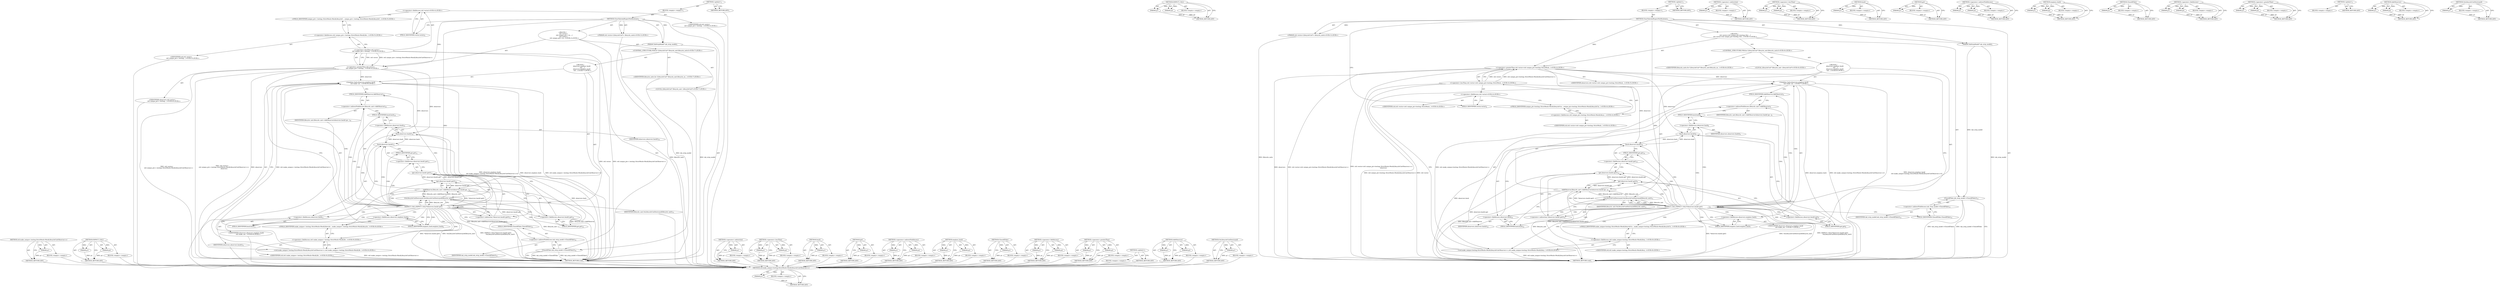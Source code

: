 digraph "OnLifecycleUnitDestroyed" {
vulnerable_100 [label=<(METHOD,std.make_unique&lt;testing.StrictMock&lt;MockLifecycleUnitObserver&gt;&gt;)>];
vulnerable_101 [label=<(PARAM,p1)>];
vulnerable_102 [label=<(BLOCK,&lt;empty&gt;,&lt;empty&gt;)>];
vulnerable_103 [label=<(METHOD_RETURN,ANY)>];
vulnerable_122 [label=<(METHOD,EXPECT_CALL)>];
vulnerable_123 [label=<(PARAM,p1)>];
vulnerable_124 [label=<(PARAM,p2)>];
vulnerable_125 [label=<(BLOCK,&lt;empty&gt;,&lt;empty&gt;)>];
vulnerable_126 [label=<(METHOD_RETURN,ANY)>];
vulnerable_6 [label=<(METHOD,&lt;global&gt;)<SUB>1</SUB>>];
vulnerable_7 [label=<(BLOCK,&lt;empty&gt;,&lt;empty&gt;)<SUB>1</SUB>>];
vulnerable_8 [label=<(METHOD,CloseTabsAndExpectNotifications)<SUB>1</SUB>>];
vulnerable_9 [label=<(PARAM,TabStripModel* tab_strip_model)<SUB>2</SUB>>];
vulnerable_10 [label="<(PARAM,std::vector&lt;LifecycleUnit*&gt; lifecycle_units)<SUB>3</SUB>>"];
vulnerable_11 [label="<(BLOCK,{
    std::vector&lt;std::unique_ptr&lt;testing::Stri...,{
    std::vector&lt;std::unique_ptr&lt;testing::Stri...)<SUB>3</SUB>>"];
vulnerable_12 [label="<(&lt;operator&gt;.greaterThan,std::vector&lt;std::unique_ptr&lt;testing::StrictMock...)<SUB>4</SUB>>"];
vulnerable_13 [label="<(&lt;operator&gt;.lessThan,std::vector&lt;std::unique_ptr&lt;testing::StrictMock...)<SUB>4</SUB>>"];
vulnerable_14 [label="<(&lt;operator&gt;.fieldAccess,std::vector)<SUB>4</SUB>>"];
vulnerable_15 [label="<(IDENTIFIER,std,std::vector&lt;std::unique_ptr&lt;testing::StrictMock...)<SUB>4</SUB>>"];
vulnerable_16 [label=<(FIELD_IDENTIFIER,vector,vector)<SUB>4</SUB>>];
vulnerable_17 [label="<(&lt;operator&gt;.fieldAccess,std::unique_ptr&lt;testing::StrictMock&lt;MockLifecyc...)<SUB>4</SUB>>"];
vulnerable_18 [label="<(IDENTIFIER,std,std::vector&lt;std::unique_ptr&lt;testing::StrictMock...)<SUB>4</SUB>>"];
vulnerable_19 [label="<(FIELD_IDENTIFIER,unique_ptr&lt;testing::StrictMock&lt;MockLifecycleUni...,unique_ptr&lt;testing::StrictMock&lt;MockLifecycleUni...)<SUB>4</SUB>>"];
vulnerable_20 [label="<(IDENTIFIER,observers,std::vector&lt;std::unique_ptr&lt;testing::StrictMock...)<SUB>5</SUB>>"];
vulnerable_21 [label="<(CONTROL_STRUCTURE,FOR,for (LifecycleUnit* lifecycle_unit:lifecycle_units))<SUB>6</SUB>>"];
vulnerable_22 [label="<(IDENTIFIER,lifecycle_units,for (LifecycleUnit* lifecycle_unit:lifecycle_un...)<SUB>6</SUB>>"];
vulnerable_23 [label="<(LOCAL,LifecycleUnit* lifecycle_unit: LifecycleUnit*)<SUB>6</SUB>>"];
vulnerable_24 [label="<(BLOCK,{
       observers.emplace_back(
          std:...,{
       observers.emplace_back(
          std:...)<SUB>6</SUB>>"];
vulnerable_25 [label="<(emplace_back,observers.emplace_back(
          std::make_uni...)<SUB>7</SUB>>"];
vulnerable_26 [label=<(&lt;operator&gt;.fieldAccess,observers.emplace_back)<SUB>7</SUB>>];
vulnerable_27 [label="<(IDENTIFIER,observers,observers.emplace_back(
          std::make_uni...)<SUB>7</SUB>>"];
vulnerable_28 [label=<(FIELD_IDENTIFIER,emplace_back,emplace_back)<SUB>7</SUB>>];
vulnerable_29 [label="<(std.make_unique&lt;testing.StrictMock&lt;MockLifecycleUnitObserver&gt;&gt;,std::make_unique&lt;testing::StrictMock&lt;MockLifecy...)<SUB>8</SUB>>"];
vulnerable_30 [label="<(&lt;operator&gt;.fieldAccess,std::make_unique&lt;testing::StrictMock&lt;MockLifecy...)<SUB>8</SUB>>"];
vulnerable_31 [label="<(IDENTIFIER,std,std::make_unique&lt;testing::StrictMock&lt;MockLifecy...)<SUB>8</SUB>>"];
vulnerable_32 [label="<(FIELD_IDENTIFIER,make_unique&lt;testing::StrictMock&lt;MockLifecycleUn...,make_unique&lt;testing::StrictMock&lt;MockLifecycleUn...)<SUB>8</SUB>>"];
vulnerable_33 [label=<(AddObserver,lifecycle_unit-&gt;AddObserver(observers.back().ge...)<SUB>9</SUB>>];
vulnerable_34 [label=<(&lt;operator&gt;.indirectFieldAccess,lifecycle_unit-&gt;AddObserver)<SUB>9</SUB>>];
vulnerable_35 [label=<(IDENTIFIER,lifecycle_unit,lifecycle_unit-&gt;AddObserver(observers.back().ge...)<SUB>9</SUB>>];
vulnerable_36 [label=<(FIELD_IDENTIFIER,AddObserver,AddObserver)<SUB>9</SUB>>];
vulnerable_37 [label=<(get,observers.back().get())<SUB>9</SUB>>];
vulnerable_38 [label=<(&lt;operator&gt;.fieldAccess,observers.back().get)<SUB>9</SUB>>];
vulnerable_39 [label=<(back,observers.back())<SUB>9</SUB>>];
vulnerable_40 [label=<(&lt;operator&gt;.fieldAccess,observers.back)<SUB>9</SUB>>];
vulnerable_41 [label=<(IDENTIFIER,observers,observers.back())<SUB>9</SUB>>];
vulnerable_42 [label=<(FIELD_IDENTIFIER,back,back)<SUB>9</SUB>>];
vulnerable_43 [label=<(FIELD_IDENTIFIER,get,get)<SUB>9</SUB>>];
vulnerable_44 [label=<(EXPECT_CALL,EXPECT_CALL(*observers.back().get(),
          ...)<SUB>10</SUB>>];
vulnerable_45 [label=<(&lt;operator&gt;.indirection,*observers.back().get())<SUB>10</SUB>>];
vulnerable_46 [label=<(get,observers.back().get())<SUB>10</SUB>>];
vulnerable_47 [label=<(&lt;operator&gt;.fieldAccess,observers.back().get)<SUB>10</SUB>>];
vulnerable_48 [label=<(back,observers.back())<SUB>10</SUB>>];
vulnerable_49 [label=<(&lt;operator&gt;.fieldAccess,observers.back)<SUB>10</SUB>>];
vulnerable_50 [label=<(IDENTIFIER,observers,observers.back())<SUB>10</SUB>>];
vulnerable_51 [label=<(FIELD_IDENTIFIER,back,back)<SUB>10</SUB>>];
vulnerable_52 [label=<(FIELD_IDENTIFIER,get,get)<SUB>10</SUB>>];
vulnerable_53 [label=<(OnLifecycleUnitDestroyed,OnLifecycleUnitDestroyed(lifecycle_unit))<SUB>11</SUB>>];
vulnerable_54 [label=<(IDENTIFIER,lifecycle_unit,OnLifecycleUnitDestroyed(lifecycle_unit))<SUB>11</SUB>>];
vulnerable_55 [label=<(CloseAllTabs,tab_strip_model-&gt;CloseAllTabs())<SUB>13</SUB>>];
vulnerable_56 [label=<(&lt;operator&gt;.indirectFieldAccess,tab_strip_model-&gt;CloseAllTabs)<SUB>13</SUB>>];
vulnerable_57 [label=<(IDENTIFIER,tab_strip_model,tab_strip_model-&gt;CloseAllTabs())<SUB>13</SUB>>];
vulnerable_58 [label=<(FIELD_IDENTIFIER,CloseAllTabs,CloseAllTabs)<SUB>13</SUB>>];
vulnerable_59 [label=<(METHOD_RETURN,void)<SUB>1</SUB>>];
vulnerable_61 [label=<(METHOD_RETURN,ANY)<SUB>1</SUB>>];
vulnerable_127 [label=<(METHOD,&lt;operator&gt;.indirection)>];
vulnerable_128 [label=<(PARAM,p1)>];
vulnerable_129 [label=<(BLOCK,&lt;empty&gt;,&lt;empty&gt;)>];
vulnerable_130 [label=<(METHOD_RETURN,ANY)>];
vulnerable_85 [label=<(METHOD,&lt;operator&gt;.lessThan)>];
vulnerable_86 [label=<(PARAM,p1)>];
vulnerable_87 [label=<(PARAM,p2)>];
vulnerable_88 [label=<(BLOCK,&lt;empty&gt;,&lt;empty&gt;)>];
vulnerable_89 [label=<(METHOD_RETURN,ANY)>];
vulnerable_118 [label=<(METHOD,back)>];
vulnerable_119 [label=<(PARAM,p1)>];
vulnerable_120 [label=<(BLOCK,&lt;empty&gt;,&lt;empty&gt;)>];
vulnerable_121 [label=<(METHOD_RETURN,ANY)>];
vulnerable_114 [label=<(METHOD,get)>];
vulnerable_115 [label=<(PARAM,p1)>];
vulnerable_116 [label=<(BLOCK,&lt;empty&gt;,&lt;empty&gt;)>];
vulnerable_117 [label=<(METHOD_RETURN,ANY)>];
vulnerable_109 [label=<(METHOD,&lt;operator&gt;.indirectFieldAccess)>];
vulnerable_110 [label=<(PARAM,p1)>];
vulnerable_111 [label=<(PARAM,p2)>];
vulnerable_112 [label=<(BLOCK,&lt;empty&gt;,&lt;empty&gt;)>];
vulnerable_113 [label=<(METHOD_RETURN,ANY)>];
vulnerable_95 [label=<(METHOD,emplace_back)>];
vulnerable_96 [label=<(PARAM,p1)>];
vulnerable_97 [label=<(PARAM,p2)>];
vulnerable_98 [label=<(BLOCK,&lt;empty&gt;,&lt;empty&gt;)>];
vulnerable_99 [label=<(METHOD_RETURN,ANY)>];
vulnerable_135 [label=<(METHOD,CloseAllTabs)>];
vulnerable_136 [label=<(PARAM,p1)>];
vulnerable_137 [label=<(BLOCK,&lt;empty&gt;,&lt;empty&gt;)>];
vulnerable_138 [label=<(METHOD_RETURN,ANY)>];
vulnerable_90 [label=<(METHOD,&lt;operator&gt;.fieldAccess)>];
vulnerable_91 [label=<(PARAM,p1)>];
vulnerable_92 [label=<(PARAM,p2)>];
vulnerable_93 [label=<(BLOCK,&lt;empty&gt;,&lt;empty&gt;)>];
vulnerable_94 [label=<(METHOD_RETURN,ANY)>];
vulnerable_80 [label=<(METHOD,&lt;operator&gt;.greaterThan)>];
vulnerable_81 [label=<(PARAM,p1)>];
vulnerable_82 [label=<(PARAM,p2)>];
vulnerable_83 [label=<(BLOCK,&lt;empty&gt;,&lt;empty&gt;)>];
vulnerable_84 [label=<(METHOD_RETURN,ANY)>];
vulnerable_74 [label=<(METHOD,&lt;global&gt;)<SUB>1</SUB>>];
vulnerable_75 [label=<(BLOCK,&lt;empty&gt;,&lt;empty&gt;)>];
vulnerable_76 [label=<(METHOD_RETURN,ANY)>];
vulnerable_104 [label=<(METHOD,AddObserver)>];
vulnerable_105 [label=<(PARAM,p1)>];
vulnerable_106 [label=<(PARAM,p2)>];
vulnerable_107 [label=<(BLOCK,&lt;empty&gt;,&lt;empty&gt;)>];
vulnerable_108 [label=<(METHOD_RETURN,ANY)>];
vulnerable_131 [label=<(METHOD,OnLifecycleUnitDestroyed)>];
vulnerable_132 [label=<(PARAM,p1)>];
vulnerable_133 [label=<(BLOCK,&lt;empty&gt;,&lt;empty&gt;)>];
vulnerable_134 [label=<(METHOD_RETURN,ANY)>];
fixed_100 [label=<(METHOD,std.make_unique&lt;.testing.StrictMock&lt;MockLifecycleUnitObserver&gt;&gt;)>];
fixed_101 [label=<(PARAM,p1)>];
fixed_102 [label=<(BLOCK,&lt;empty&gt;,&lt;empty&gt;)>];
fixed_103 [label=<(METHOD_RETURN,ANY)>];
fixed_122 [label=<(METHOD,EXPECT_CALL)>];
fixed_123 [label=<(PARAM,p1)>];
fixed_124 [label=<(PARAM,p2)>];
fixed_125 [label=<(BLOCK,&lt;empty&gt;,&lt;empty&gt;)>];
fixed_126 [label=<(METHOD_RETURN,ANY)>];
fixed_6 [label=<(METHOD,&lt;global&gt;)<SUB>1</SUB>>];
fixed_7 [label=<(BLOCK,&lt;empty&gt;,&lt;empty&gt;)<SUB>1</SUB>>];
fixed_8 [label=<(METHOD,CloseTabsAndExpectNotifications)<SUB>1</SUB>>];
fixed_9 [label=<(PARAM,TabStripModel* tab_strip_model)<SUB>2</SUB>>];
fixed_10 [label="<(PARAM,std::vector&lt;LifecycleUnit*&gt; lifecycle_units)<SUB>3</SUB>>"];
fixed_11 [label="<(BLOCK,{
    std::vector&lt;
        std::unique_ptr&lt;::te...,{
    std::vector&lt;
        std::unique_ptr&lt;::te...)<SUB>3</SUB>>"];
fixed_12 [label="<(&lt;operator&gt;.greaterThan,std::vector&lt;
        std::unique_ptr&lt;::testing:...)<SUB>4</SUB>>"];
fixed_13 [label="<(&lt;operator&gt;.lessThan,std::vector&lt;
        std::unique_ptr&lt;::testing:...)<SUB>4</SUB>>"];
fixed_14 [label="<(&lt;operator&gt;.fieldAccess,std::vector)<SUB>4</SUB>>"];
fixed_15 [label="<(IDENTIFIER,std,std::vector&lt;
        std::unique_ptr&lt;::testing:...)<SUB>4</SUB>>"];
fixed_16 [label=<(FIELD_IDENTIFIER,vector,vector)<SUB>4</SUB>>];
fixed_17 [label="<(&lt;operator&gt;.fieldAccess,std::unique_ptr&lt;::testing::StrictMock&lt;MockLifec...)<SUB>5</SUB>>"];
fixed_18 [label="<(IDENTIFIER,std,std::vector&lt;
        std::unique_ptr&lt;::testing:...)<SUB>5</SUB>>"];
fixed_19 [label="<(FIELD_IDENTIFIER,unique_ptr&lt;::testing::StrictMock&lt;MockLifecycleU...,unique_ptr&lt;::testing::StrictMock&lt;MockLifecycleU...)<SUB>5</SUB>>"];
fixed_20 [label="<(IDENTIFIER,observers,std::vector&lt;
        std::unique_ptr&lt;::testing:...)<SUB>6</SUB>>"];
fixed_21 [label="<(CONTROL_STRUCTURE,FOR,for (LifecycleUnit* lifecycle_unit:lifecycle_units))<SUB>7</SUB>>"];
fixed_22 [label="<(IDENTIFIER,lifecycle_units,for (LifecycleUnit* lifecycle_unit:lifecycle_un...)<SUB>7</SUB>>"];
fixed_23 [label="<(LOCAL,LifecycleUnit* lifecycle_unit: LifecycleUnit*)<SUB>7</SUB>>"];
fixed_24 [label="<(BLOCK,{
       observers.emplace_back(
          std:...,{
       observers.emplace_back(
          std:...)<SUB>7</SUB>>"];
fixed_25 [label="<(emplace_back,observers.emplace_back(
          std::make_uni...)<SUB>8</SUB>>"];
fixed_26 [label=<(&lt;operator&gt;.fieldAccess,observers.emplace_back)<SUB>8</SUB>>];
fixed_27 [label="<(IDENTIFIER,observers,observers.emplace_back(
          std::make_uni...)<SUB>8</SUB>>"];
fixed_28 [label=<(FIELD_IDENTIFIER,emplace_back,emplace_back)<SUB>8</SUB>>];
fixed_29 [label="<(std.make_unique&lt;.testing.StrictMock&lt;MockLifecycleUnitObserver&gt;&gt;,std::make_unique&lt;::testing::StrictMock&lt;MockLife...)<SUB>9</SUB>>"];
fixed_30 [label="<(&lt;operator&gt;.fieldAccess,std::make_unique&lt;::testing::StrictMock&lt;MockLife...)<SUB>9</SUB>>"];
fixed_31 [label="<(IDENTIFIER,std,std::make_unique&lt;::testing::StrictMock&lt;MockLife...)<SUB>9</SUB>>"];
fixed_32 [label="<(FIELD_IDENTIFIER,make_unique&lt;::testing::StrictMock&lt;MockLifecycle...,make_unique&lt;::testing::StrictMock&lt;MockLifecycle...)<SUB>9</SUB>>"];
fixed_33 [label=<(AddObserver,lifecycle_unit-&gt;AddObserver(observers.back().ge...)<SUB>10</SUB>>];
fixed_34 [label=<(&lt;operator&gt;.indirectFieldAccess,lifecycle_unit-&gt;AddObserver)<SUB>10</SUB>>];
fixed_35 [label=<(IDENTIFIER,lifecycle_unit,lifecycle_unit-&gt;AddObserver(observers.back().ge...)<SUB>10</SUB>>];
fixed_36 [label=<(FIELD_IDENTIFIER,AddObserver,AddObserver)<SUB>10</SUB>>];
fixed_37 [label=<(get,observers.back().get())<SUB>10</SUB>>];
fixed_38 [label=<(&lt;operator&gt;.fieldAccess,observers.back().get)<SUB>10</SUB>>];
fixed_39 [label=<(back,observers.back())<SUB>10</SUB>>];
fixed_40 [label=<(&lt;operator&gt;.fieldAccess,observers.back)<SUB>10</SUB>>];
fixed_41 [label=<(IDENTIFIER,observers,observers.back())<SUB>10</SUB>>];
fixed_42 [label=<(FIELD_IDENTIFIER,back,back)<SUB>10</SUB>>];
fixed_43 [label=<(FIELD_IDENTIFIER,get,get)<SUB>10</SUB>>];
fixed_44 [label=<(EXPECT_CALL,EXPECT_CALL(*observers.back().get(),
          ...)<SUB>11</SUB>>];
fixed_45 [label=<(&lt;operator&gt;.indirection,*observers.back().get())<SUB>11</SUB>>];
fixed_46 [label=<(get,observers.back().get())<SUB>11</SUB>>];
fixed_47 [label=<(&lt;operator&gt;.fieldAccess,observers.back().get)<SUB>11</SUB>>];
fixed_48 [label=<(back,observers.back())<SUB>11</SUB>>];
fixed_49 [label=<(&lt;operator&gt;.fieldAccess,observers.back)<SUB>11</SUB>>];
fixed_50 [label=<(IDENTIFIER,observers,observers.back())<SUB>11</SUB>>];
fixed_51 [label=<(FIELD_IDENTIFIER,back,back)<SUB>11</SUB>>];
fixed_52 [label=<(FIELD_IDENTIFIER,get,get)<SUB>11</SUB>>];
fixed_53 [label=<(OnLifecycleUnitDestroyed,OnLifecycleUnitDestroyed(lifecycle_unit))<SUB>12</SUB>>];
fixed_54 [label=<(IDENTIFIER,lifecycle_unit,OnLifecycleUnitDestroyed(lifecycle_unit))<SUB>12</SUB>>];
fixed_55 [label=<(CloseAllTabs,tab_strip_model-&gt;CloseAllTabs())<SUB>14</SUB>>];
fixed_56 [label=<(&lt;operator&gt;.indirectFieldAccess,tab_strip_model-&gt;CloseAllTabs)<SUB>14</SUB>>];
fixed_57 [label=<(IDENTIFIER,tab_strip_model,tab_strip_model-&gt;CloseAllTabs())<SUB>14</SUB>>];
fixed_58 [label=<(FIELD_IDENTIFIER,CloseAllTabs,CloseAllTabs)<SUB>14</SUB>>];
fixed_59 [label=<(METHOD_RETURN,void)<SUB>1</SUB>>];
fixed_61 [label=<(METHOD_RETURN,ANY)<SUB>1</SUB>>];
fixed_127 [label=<(METHOD,&lt;operator&gt;.indirection)>];
fixed_128 [label=<(PARAM,p1)>];
fixed_129 [label=<(BLOCK,&lt;empty&gt;,&lt;empty&gt;)>];
fixed_130 [label=<(METHOD_RETURN,ANY)>];
fixed_85 [label=<(METHOD,&lt;operator&gt;.lessThan)>];
fixed_86 [label=<(PARAM,p1)>];
fixed_87 [label=<(PARAM,p2)>];
fixed_88 [label=<(BLOCK,&lt;empty&gt;,&lt;empty&gt;)>];
fixed_89 [label=<(METHOD_RETURN,ANY)>];
fixed_118 [label=<(METHOD,back)>];
fixed_119 [label=<(PARAM,p1)>];
fixed_120 [label=<(BLOCK,&lt;empty&gt;,&lt;empty&gt;)>];
fixed_121 [label=<(METHOD_RETURN,ANY)>];
fixed_114 [label=<(METHOD,get)>];
fixed_115 [label=<(PARAM,p1)>];
fixed_116 [label=<(BLOCK,&lt;empty&gt;,&lt;empty&gt;)>];
fixed_117 [label=<(METHOD_RETURN,ANY)>];
fixed_109 [label=<(METHOD,&lt;operator&gt;.indirectFieldAccess)>];
fixed_110 [label=<(PARAM,p1)>];
fixed_111 [label=<(PARAM,p2)>];
fixed_112 [label=<(BLOCK,&lt;empty&gt;,&lt;empty&gt;)>];
fixed_113 [label=<(METHOD_RETURN,ANY)>];
fixed_95 [label=<(METHOD,emplace_back)>];
fixed_96 [label=<(PARAM,p1)>];
fixed_97 [label=<(PARAM,p2)>];
fixed_98 [label=<(BLOCK,&lt;empty&gt;,&lt;empty&gt;)>];
fixed_99 [label=<(METHOD_RETURN,ANY)>];
fixed_135 [label=<(METHOD,CloseAllTabs)>];
fixed_136 [label=<(PARAM,p1)>];
fixed_137 [label=<(BLOCK,&lt;empty&gt;,&lt;empty&gt;)>];
fixed_138 [label=<(METHOD_RETURN,ANY)>];
fixed_90 [label=<(METHOD,&lt;operator&gt;.fieldAccess)>];
fixed_91 [label=<(PARAM,p1)>];
fixed_92 [label=<(PARAM,p2)>];
fixed_93 [label=<(BLOCK,&lt;empty&gt;,&lt;empty&gt;)>];
fixed_94 [label=<(METHOD_RETURN,ANY)>];
fixed_80 [label=<(METHOD,&lt;operator&gt;.greaterThan)>];
fixed_81 [label=<(PARAM,p1)>];
fixed_82 [label=<(PARAM,p2)>];
fixed_83 [label=<(BLOCK,&lt;empty&gt;,&lt;empty&gt;)>];
fixed_84 [label=<(METHOD_RETURN,ANY)>];
fixed_74 [label=<(METHOD,&lt;global&gt;)<SUB>1</SUB>>];
fixed_75 [label=<(BLOCK,&lt;empty&gt;,&lt;empty&gt;)>];
fixed_76 [label=<(METHOD_RETURN,ANY)>];
fixed_104 [label=<(METHOD,AddObserver)>];
fixed_105 [label=<(PARAM,p1)>];
fixed_106 [label=<(PARAM,p2)>];
fixed_107 [label=<(BLOCK,&lt;empty&gt;,&lt;empty&gt;)>];
fixed_108 [label=<(METHOD_RETURN,ANY)>];
fixed_131 [label=<(METHOD,OnLifecycleUnitDestroyed)>];
fixed_132 [label=<(PARAM,p1)>];
fixed_133 [label=<(BLOCK,&lt;empty&gt;,&lt;empty&gt;)>];
fixed_134 [label=<(METHOD_RETURN,ANY)>];
vulnerable_100 -> vulnerable_101  [key=0, label="AST: "];
vulnerable_100 -> vulnerable_101  [key=1, label="DDG: "];
vulnerable_100 -> vulnerable_102  [key=0, label="AST: "];
vulnerable_100 -> vulnerable_103  [key=0, label="AST: "];
vulnerable_100 -> vulnerable_103  [key=1, label="CFG: "];
vulnerable_101 -> vulnerable_103  [key=0, label="DDG: p1"];
vulnerable_122 -> vulnerable_123  [key=0, label="AST: "];
vulnerable_122 -> vulnerable_123  [key=1, label="DDG: "];
vulnerable_122 -> vulnerable_125  [key=0, label="AST: "];
vulnerable_122 -> vulnerable_124  [key=0, label="AST: "];
vulnerable_122 -> vulnerable_124  [key=1, label="DDG: "];
vulnerable_122 -> vulnerable_126  [key=0, label="AST: "];
vulnerable_122 -> vulnerable_126  [key=1, label="CFG: "];
vulnerable_123 -> vulnerable_126  [key=0, label="DDG: p1"];
vulnerable_124 -> vulnerable_126  [key=0, label="DDG: p2"];
vulnerable_6 -> vulnerable_7  [key=0, label="AST: "];
vulnerable_6 -> vulnerable_61  [key=0, label="AST: "];
vulnerable_6 -> vulnerable_61  [key=1, label="CFG: "];
vulnerable_7 -> vulnerable_8  [key=0, label="AST: "];
vulnerable_8 -> vulnerable_9  [key=0, label="AST: "];
vulnerable_8 -> vulnerable_9  [key=1, label="DDG: "];
vulnerable_8 -> vulnerable_10  [key=0, label="AST: "];
vulnerable_8 -> vulnerable_10  [key=1, label="DDG: "];
vulnerable_8 -> vulnerable_11  [key=0, label="AST: "];
vulnerable_8 -> vulnerable_59  [key=0, label="AST: "];
vulnerable_8 -> vulnerable_16  [key=0, label="CFG: "];
vulnerable_8 -> vulnerable_12  [key=0, label="DDG: "];
vulnerable_8 -> vulnerable_53  [key=0, label="DDG: "];
vulnerable_9 -> vulnerable_59  [key=0, label="DDG: tab_strip_model"];
vulnerable_9 -> vulnerable_55  [key=0, label="DDG: tab_strip_model"];
vulnerable_10 -> vulnerable_59  [key=0, label="DDG: lifecycle_units"];
vulnerable_11 -> vulnerable_12  [key=0, label="AST: "];
vulnerable_11 -> vulnerable_21  [key=0, label="AST: "];
vulnerable_11 -> vulnerable_55  [key=0, label="AST: "];
vulnerable_12 -> vulnerable_13  [key=0, label="AST: "];
vulnerable_12 -> vulnerable_20  [key=0, label="AST: "];
vulnerable_12 -> vulnerable_28  [key=0, label="CFG: "];
vulnerable_12 -> vulnerable_59  [key=0, label="DDG: std::vector&lt;std::unique_ptr&lt;testing::StrictMock&lt;MockLifecycleUnitObserver&gt;&gt;"];
vulnerable_12 -> vulnerable_59  [key=1, label="DDG: observers"];
vulnerable_12 -> vulnerable_59  [key=2, label="DDG: std::vector&lt;std::unique_ptr&lt;testing::StrictMock&lt;MockLifecycleUnitObserver&gt;&gt;&gt;
         observers"];
vulnerable_12 -> vulnerable_25  [key=0, label="DDG: observers"];
vulnerable_12 -> vulnerable_39  [key=0, label="DDG: observers"];
vulnerable_12 -> vulnerable_48  [key=0, label="DDG: observers"];
vulnerable_13 -> vulnerable_14  [key=0, label="AST: "];
vulnerable_13 -> vulnerable_17  [key=0, label="AST: "];
vulnerable_13 -> vulnerable_12  [key=0, label="CFG: "];
vulnerable_13 -> vulnerable_12  [key=1, label="DDG: std::vector"];
vulnerable_13 -> vulnerable_12  [key=2, label="DDG: std::unique_ptr&lt;testing::StrictMock&lt;MockLifecycleUnitObserver&gt;&gt;"];
vulnerable_13 -> vulnerable_59  [key=0, label="DDG: std::vector"];
vulnerable_13 -> vulnerable_59  [key=1, label="DDG: std::unique_ptr&lt;testing::StrictMock&lt;MockLifecycleUnitObserver&gt;&gt;"];
vulnerable_14 -> vulnerable_15  [key=0, label="AST: "];
vulnerable_14 -> vulnerable_16  [key=0, label="AST: "];
vulnerable_14 -> vulnerable_19  [key=0, label="CFG: "];
vulnerable_16 -> vulnerable_14  [key=0, label="CFG: "];
vulnerable_17 -> vulnerable_18  [key=0, label="AST: "];
vulnerable_17 -> vulnerable_19  [key=0, label="AST: "];
vulnerable_17 -> vulnerable_13  [key=0, label="CFG: "];
vulnerable_19 -> vulnerable_17  [key=0, label="CFG: "];
vulnerable_21 -> vulnerable_22  [key=0, label="AST: "];
vulnerable_21 -> vulnerable_23  [key=0, label="AST: "];
vulnerable_21 -> vulnerable_24  [key=0, label="AST: "];
vulnerable_24 -> vulnerable_25  [key=0, label="AST: "];
vulnerable_24 -> vulnerable_33  [key=0, label="AST: "];
vulnerable_24 -> vulnerable_44  [key=0, label="AST: "];
vulnerable_25 -> vulnerable_26  [key=0, label="AST: "];
vulnerable_25 -> vulnerable_29  [key=0, label="AST: "];
vulnerable_25 -> vulnerable_36  [key=0, label="CFG: "];
vulnerable_25 -> vulnerable_59  [key=0, label="DDG: observers.emplace_back"];
vulnerable_25 -> vulnerable_59  [key=1, label="DDG: std::make_unique&lt;testing::StrictMock&lt;MockLifecycleUnitObserver&gt;&gt;()"];
vulnerable_25 -> vulnerable_59  [key=2, label="DDG: observers.emplace_back(
          std::make_unique&lt;testing::StrictMock&lt;MockLifecycleUnitObserver&gt;&gt;())"];
vulnerable_26 -> vulnerable_27  [key=0, label="AST: "];
vulnerable_26 -> vulnerable_28  [key=0, label="AST: "];
vulnerable_26 -> vulnerable_32  [key=0, label="CFG: "];
vulnerable_28 -> vulnerable_26  [key=0, label="CFG: "];
vulnerable_29 -> vulnerable_30  [key=0, label="AST: "];
vulnerable_29 -> vulnerable_25  [key=0, label="CFG: "];
vulnerable_29 -> vulnerable_25  [key=1, label="DDG: std::make_unique&lt;testing::StrictMock&lt;MockLifecycleUnitObserver&gt;&gt;"];
vulnerable_29 -> vulnerable_59  [key=0, label="DDG: std::make_unique&lt;testing::StrictMock&lt;MockLifecycleUnitObserver&gt;&gt;"];
vulnerable_30 -> vulnerable_31  [key=0, label="AST: "];
vulnerable_30 -> vulnerable_32  [key=0, label="AST: "];
vulnerable_30 -> vulnerable_29  [key=0, label="CFG: "];
vulnerable_32 -> vulnerable_30  [key=0, label="CFG: "];
vulnerable_33 -> vulnerable_34  [key=0, label="AST: "];
vulnerable_33 -> vulnerable_37  [key=0, label="AST: "];
vulnerable_33 -> vulnerable_51  [key=0, label="CFG: "];
vulnerable_33 -> vulnerable_59  [key=0, label="DDG: lifecycle_unit-&gt;AddObserver"];
vulnerable_33 -> vulnerable_59  [key=1, label="DDG: lifecycle_unit-&gt;AddObserver(observers.back().get())"];
vulnerable_33 -> vulnerable_53  [key=0, label="DDG: lifecycle_unit-&gt;AddObserver"];
vulnerable_34 -> vulnerable_35  [key=0, label="AST: "];
vulnerable_34 -> vulnerable_36  [key=0, label="AST: "];
vulnerable_34 -> vulnerable_42  [key=0, label="CFG: "];
vulnerable_36 -> vulnerable_34  [key=0, label="CFG: "];
vulnerable_37 -> vulnerable_38  [key=0, label="AST: "];
vulnerable_37 -> vulnerable_33  [key=0, label="CFG: "];
vulnerable_37 -> vulnerable_33  [key=1, label="DDG: observers.back().get"];
vulnerable_37 -> vulnerable_46  [key=0, label="DDG: observers.back().get"];
vulnerable_38 -> vulnerable_39  [key=0, label="AST: "];
vulnerable_38 -> vulnerable_43  [key=0, label="AST: "];
vulnerable_38 -> vulnerable_37  [key=0, label="CFG: "];
vulnerable_39 -> vulnerable_40  [key=0, label="AST: "];
vulnerable_39 -> vulnerable_43  [key=0, label="CFG: "];
vulnerable_39 -> vulnerable_48  [key=0, label="DDG: observers.back"];
vulnerable_40 -> vulnerable_41  [key=0, label="AST: "];
vulnerable_40 -> vulnerable_42  [key=0, label="AST: "];
vulnerable_40 -> vulnerable_39  [key=0, label="CFG: "];
vulnerable_42 -> vulnerable_40  [key=0, label="CFG: "];
vulnerable_43 -> vulnerable_38  [key=0, label="CFG: "];
vulnerable_44 -> vulnerable_45  [key=0, label="AST: "];
vulnerable_44 -> vulnerable_45  [key=1, label="CDG: "];
vulnerable_44 -> vulnerable_53  [key=0, label="AST: "];
vulnerable_44 -> vulnerable_53  [key=1, label="CDG: "];
vulnerable_44 -> vulnerable_28  [key=0, label="CFG: "];
vulnerable_44 -> vulnerable_28  [key=1, label="CDG: "];
vulnerable_44 -> vulnerable_58  [key=0, label="CFG: "];
vulnerable_44 -> vulnerable_59  [key=0, label="DDG: *observers.back().get()"];
vulnerable_44 -> vulnerable_59  [key=1, label="DDG: OnLifecycleUnitDestroyed(lifecycle_unit)"];
vulnerable_44 -> vulnerable_59  [key=2, label="DDG: EXPECT_CALL(*observers.back().get(),
                   OnLifecycleUnitDestroyed(lifecycle_unit))"];
vulnerable_44 -> vulnerable_33  [key=0, label="DDG: *observers.back().get()"];
vulnerable_44 -> vulnerable_33  [key=1, label="CDG: "];
vulnerable_44 -> vulnerable_47  [key=0, label="CDG: "];
vulnerable_44 -> vulnerable_30  [key=0, label="CDG: "];
vulnerable_44 -> vulnerable_34  [key=0, label="CDG: "];
vulnerable_44 -> vulnerable_48  [key=0, label="CDG: "];
vulnerable_44 -> vulnerable_32  [key=0, label="CDG: "];
vulnerable_44 -> vulnerable_49  [key=0, label="CDG: "];
vulnerable_44 -> vulnerable_26  [key=0, label="CDG: "];
vulnerable_44 -> vulnerable_42  [key=0, label="CDG: "];
vulnerable_44 -> vulnerable_51  [key=0, label="CDG: "];
vulnerable_44 -> vulnerable_36  [key=0, label="CDG: "];
vulnerable_44 -> vulnerable_52  [key=0, label="CDG: "];
vulnerable_44 -> vulnerable_37  [key=0, label="CDG: "];
vulnerable_44 -> vulnerable_46  [key=0, label="CDG: "];
vulnerable_44 -> vulnerable_38  [key=0, label="CDG: "];
vulnerable_44 -> vulnerable_25  [key=0, label="CDG: "];
vulnerable_44 -> vulnerable_40  [key=0, label="CDG: "];
vulnerable_44 -> vulnerable_29  [key=0, label="CDG: "];
vulnerable_44 -> vulnerable_44  [key=0, label="CDG: "];
vulnerable_44 -> vulnerable_39  [key=0, label="CDG: "];
vulnerable_44 -> vulnerable_43  [key=0, label="CDG: "];
vulnerable_45 -> vulnerable_46  [key=0, label="AST: "];
vulnerable_45 -> vulnerable_53  [key=0, label="CFG: "];
vulnerable_46 -> vulnerable_47  [key=0, label="AST: "];
vulnerable_46 -> vulnerable_45  [key=0, label="CFG: "];
vulnerable_46 -> vulnerable_59  [key=0, label="DDG: observers.back().get"];
vulnerable_46 -> vulnerable_37  [key=0, label="DDG: observers.back().get"];
vulnerable_47 -> vulnerable_48  [key=0, label="AST: "];
vulnerable_47 -> vulnerable_52  [key=0, label="AST: "];
vulnerable_47 -> vulnerable_46  [key=0, label="CFG: "];
vulnerable_48 -> vulnerable_49  [key=0, label="AST: "];
vulnerable_48 -> vulnerable_52  [key=0, label="CFG: "];
vulnerable_48 -> vulnerable_59  [key=0, label="DDG: observers.back"];
vulnerable_48 -> vulnerable_39  [key=0, label="DDG: observers.back"];
vulnerable_49 -> vulnerable_50  [key=0, label="AST: "];
vulnerable_49 -> vulnerable_51  [key=0, label="AST: "];
vulnerable_49 -> vulnerable_48  [key=0, label="CFG: "];
vulnerable_51 -> vulnerable_49  [key=0, label="CFG: "];
vulnerable_52 -> vulnerable_47  [key=0, label="CFG: "];
vulnerable_53 -> vulnerable_54  [key=0, label="AST: "];
vulnerable_53 -> vulnerable_44  [key=0, label="CFG: "];
vulnerable_53 -> vulnerable_44  [key=1, label="DDG: lifecycle_unit"];
vulnerable_53 -> vulnerable_59  [key=0, label="DDG: lifecycle_unit"];
vulnerable_53 -> vulnerable_33  [key=0, label="DDG: lifecycle_unit"];
vulnerable_55 -> vulnerable_56  [key=0, label="AST: "];
vulnerable_55 -> vulnerable_59  [key=0, label="CFG: "];
vulnerable_55 -> vulnerable_59  [key=1, label="DDG: tab_strip_model-&gt;CloseAllTabs"];
vulnerable_55 -> vulnerable_59  [key=2, label="DDG: tab_strip_model-&gt;CloseAllTabs()"];
vulnerable_56 -> vulnerable_57  [key=0, label="AST: "];
vulnerable_56 -> vulnerable_58  [key=0, label="AST: "];
vulnerable_56 -> vulnerable_55  [key=0, label="CFG: "];
vulnerable_58 -> vulnerable_56  [key=0, label="CFG: "];
vulnerable_127 -> vulnerable_128  [key=0, label="AST: "];
vulnerable_127 -> vulnerable_128  [key=1, label="DDG: "];
vulnerable_127 -> vulnerable_129  [key=0, label="AST: "];
vulnerable_127 -> vulnerable_130  [key=0, label="AST: "];
vulnerable_127 -> vulnerable_130  [key=1, label="CFG: "];
vulnerable_128 -> vulnerable_130  [key=0, label="DDG: p1"];
vulnerable_85 -> vulnerable_86  [key=0, label="AST: "];
vulnerable_85 -> vulnerable_86  [key=1, label="DDG: "];
vulnerable_85 -> vulnerable_88  [key=0, label="AST: "];
vulnerable_85 -> vulnerable_87  [key=0, label="AST: "];
vulnerable_85 -> vulnerable_87  [key=1, label="DDG: "];
vulnerable_85 -> vulnerable_89  [key=0, label="AST: "];
vulnerable_85 -> vulnerable_89  [key=1, label="CFG: "];
vulnerable_86 -> vulnerable_89  [key=0, label="DDG: p1"];
vulnerable_87 -> vulnerable_89  [key=0, label="DDG: p2"];
vulnerable_118 -> vulnerable_119  [key=0, label="AST: "];
vulnerable_118 -> vulnerable_119  [key=1, label="DDG: "];
vulnerable_118 -> vulnerable_120  [key=0, label="AST: "];
vulnerable_118 -> vulnerable_121  [key=0, label="AST: "];
vulnerable_118 -> vulnerable_121  [key=1, label="CFG: "];
vulnerable_119 -> vulnerable_121  [key=0, label="DDG: p1"];
vulnerable_114 -> vulnerable_115  [key=0, label="AST: "];
vulnerable_114 -> vulnerable_115  [key=1, label="DDG: "];
vulnerable_114 -> vulnerable_116  [key=0, label="AST: "];
vulnerable_114 -> vulnerable_117  [key=0, label="AST: "];
vulnerable_114 -> vulnerable_117  [key=1, label="CFG: "];
vulnerable_115 -> vulnerable_117  [key=0, label="DDG: p1"];
vulnerable_109 -> vulnerable_110  [key=0, label="AST: "];
vulnerable_109 -> vulnerable_110  [key=1, label="DDG: "];
vulnerable_109 -> vulnerable_112  [key=0, label="AST: "];
vulnerable_109 -> vulnerable_111  [key=0, label="AST: "];
vulnerable_109 -> vulnerable_111  [key=1, label="DDG: "];
vulnerable_109 -> vulnerable_113  [key=0, label="AST: "];
vulnerable_109 -> vulnerable_113  [key=1, label="CFG: "];
vulnerable_110 -> vulnerable_113  [key=0, label="DDG: p1"];
vulnerable_111 -> vulnerable_113  [key=0, label="DDG: p2"];
vulnerable_95 -> vulnerable_96  [key=0, label="AST: "];
vulnerable_95 -> vulnerable_96  [key=1, label="DDG: "];
vulnerable_95 -> vulnerable_98  [key=0, label="AST: "];
vulnerable_95 -> vulnerable_97  [key=0, label="AST: "];
vulnerable_95 -> vulnerable_97  [key=1, label="DDG: "];
vulnerable_95 -> vulnerable_99  [key=0, label="AST: "];
vulnerable_95 -> vulnerable_99  [key=1, label="CFG: "];
vulnerable_96 -> vulnerable_99  [key=0, label="DDG: p1"];
vulnerable_97 -> vulnerable_99  [key=0, label="DDG: p2"];
vulnerable_135 -> vulnerable_136  [key=0, label="AST: "];
vulnerable_135 -> vulnerable_136  [key=1, label="DDG: "];
vulnerable_135 -> vulnerable_137  [key=0, label="AST: "];
vulnerable_135 -> vulnerable_138  [key=0, label="AST: "];
vulnerable_135 -> vulnerable_138  [key=1, label="CFG: "];
vulnerable_136 -> vulnerable_138  [key=0, label="DDG: p1"];
vulnerable_90 -> vulnerable_91  [key=0, label="AST: "];
vulnerable_90 -> vulnerable_91  [key=1, label="DDG: "];
vulnerable_90 -> vulnerable_93  [key=0, label="AST: "];
vulnerable_90 -> vulnerable_92  [key=0, label="AST: "];
vulnerable_90 -> vulnerable_92  [key=1, label="DDG: "];
vulnerable_90 -> vulnerable_94  [key=0, label="AST: "];
vulnerable_90 -> vulnerable_94  [key=1, label="CFG: "];
vulnerable_91 -> vulnerable_94  [key=0, label="DDG: p1"];
vulnerable_92 -> vulnerable_94  [key=0, label="DDG: p2"];
vulnerable_80 -> vulnerable_81  [key=0, label="AST: "];
vulnerable_80 -> vulnerable_81  [key=1, label="DDG: "];
vulnerable_80 -> vulnerable_83  [key=0, label="AST: "];
vulnerable_80 -> vulnerable_82  [key=0, label="AST: "];
vulnerable_80 -> vulnerable_82  [key=1, label="DDG: "];
vulnerable_80 -> vulnerable_84  [key=0, label="AST: "];
vulnerable_80 -> vulnerable_84  [key=1, label="CFG: "];
vulnerable_81 -> vulnerable_84  [key=0, label="DDG: p1"];
vulnerable_82 -> vulnerable_84  [key=0, label="DDG: p2"];
vulnerable_74 -> vulnerable_75  [key=0, label="AST: "];
vulnerable_74 -> vulnerable_76  [key=0, label="AST: "];
vulnerable_74 -> vulnerable_76  [key=1, label="CFG: "];
vulnerable_104 -> vulnerable_105  [key=0, label="AST: "];
vulnerable_104 -> vulnerable_105  [key=1, label="DDG: "];
vulnerable_104 -> vulnerable_107  [key=0, label="AST: "];
vulnerable_104 -> vulnerable_106  [key=0, label="AST: "];
vulnerable_104 -> vulnerable_106  [key=1, label="DDG: "];
vulnerable_104 -> vulnerable_108  [key=0, label="AST: "];
vulnerable_104 -> vulnerable_108  [key=1, label="CFG: "];
vulnerable_105 -> vulnerable_108  [key=0, label="DDG: p1"];
vulnerable_106 -> vulnerable_108  [key=0, label="DDG: p2"];
vulnerable_131 -> vulnerable_132  [key=0, label="AST: "];
vulnerable_131 -> vulnerable_132  [key=1, label="DDG: "];
vulnerable_131 -> vulnerable_133  [key=0, label="AST: "];
vulnerable_131 -> vulnerable_134  [key=0, label="AST: "];
vulnerable_131 -> vulnerable_134  [key=1, label="CFG: "];
vulnerable_132 -> vulnerable_134  [key=0, label="DDG: p1"];
fixed_100 -> fixed_101  [key=0, label="AST: "];
fixed_100 -> fixed_101  [key=1, label="DDG: "];
fixed_100 -> fixed_102  [key=0, label="AST: "];
fixed_100 -> fixed_103  [key=0, label="AST: "];
fixed_100 -> fixed_103  [key=1, label="CFG: "];
fixed_101 -> fixed_103  [key=0, label="DDG: p1"];
fixed_102 -> vulnerable_100  [key=0];
fixed_103 -> vulnerable_100  [key=0];
fixed_122 -> fixed_123  [key=0, label="AST: "];
fixed_122 -> fixed_123  [key=1, label="DDG: "];
fixed_122 -> fixed_125  [key=0, label="AST: "];
fixed_122 -> fixed_124  [key=0, label="AST: "];
fixed_122 -> fixed_124  [key=1, label="DDG: "];
fixed_122 -> fixed_126  [key=0, label="AST: "];
fixed_122 -> fixed_126  [key=1, label="CFG: "];
fixed_123 -> fixed_126  [key=0, label="DDG: p1"];
fixed_124 -> fixed_126  [key=0, label="DDG: p2"];
fixed_125 -> vulnerable_100  [key=0];
fixed_126 -> vulnerable_100  [key=0];
fixed_6 -> fixed_7  [key=0, label="AST: "];
fixed_6 -> fixed_61  [key=0, label="AST: "];
fixed_6 -> fixed_61  [key=1, label="CFG: "];
fixed_7 -> fixed_8  [key=0, label="AST: "];
fixed_8 -> fixed_9  [key=0, label="AST: "];
fixed_8 -> fixed_9  [key=1, label="DDG: "];
fixed_8 -> fixed_10  [key=0, label="AST: "];
fixed_8 -> fixed_10  [key=1, label="DDG: "];
fixed_8 -> fixed_11  [key=0, label="AST: "];
fixed_8 -> fixed_59  [key=0, label="AST: "];
fixed_8 -> fixed_16  [key=0, label="CFG: "];
fixed_8 -> fixed_12  [key=0, label="DDG: "];
fixed_8 -> fixed_53  [key=0, label="DDG: "];
fixed_9 -> fixed_59  [key=0, label="DDG: tab_strip_model"];
fixed_9 -> fixed_55  [key=0, label="DDG: tab_strip_model"];
fixed_10 -> fixed_59  [key=0, label="DDG: lifecycle_units"];
fixed_11 -> fixed_12  [key=0, label="AST: "];
fixed_11 -> fixed_21  [key=0, label="AST: "];
fixed_11 -> fixed_55  [key=0, label="AST: "];
fixed_12 -> fixed_13  [key=0, label="AST: "];
fixed_12 -> fixed_20  [key=0, label="AST: "];
fixed_12 -> fixed_28  [key=0, label="CFG: "];
fixed_12 -> fixed_59  [key=0, label="DDG: std::vector&lt;
        std::unique_ptr&lt;::testing::StrictMock&lt;MockLifecycleUnitObserver&gt;&gt;"];
fixed_12 -> fixed_59  [key=1, label="DDG: observers"];
fixed_12 -> fixed_59  [key=2, label="DDG: std::vector&lt;
        std::unique_ptr&lt;::testing::StrictMock&lt;MockLifecycleUnitObserver&gt;&gt;&gt;
         observers"];
fixed_12 -> fixed_25  [key=0, label="DDG: observers"];
fixed_12 -> fixed_39  [key=0, label="DDG: observers"];
fixed_12 -> fixed_48  [key=0, label="DDG: observers"];
fixed_13 -> fixed_14  [key=0, label="AST: "];
fixed_13 -> fixed_17  [key=0, label="AST: "];
fixed_13 -> fixed_12  [key=0, label="CFG: "];
fixed_13 -> fixed_12  [key=1, label="DDG: std::vector"];
fixed_13 -> fixed_12  [key=2, label="DDG: std::unique_ptr&lt;::testing::StrictMock&lt;MockLifecycleUnitObserver&gt;&gt;"];
fixed_13 -> fixed_59  [key=0, label="DDG: std::vector"];
fixed_13 -> fixed_59  [key=1, label="DDG: std::unique_ptr&lt;::testing::StrictMock&lt;MockLifecycleUnitObserver&gt;&gt;"];
fixed_14 -> fixed_15  [key=0, label="AST: "];
fixed_14 -> fixed_16  [key=0, label="AST: "];
fixed_14 -> fixed_19  [key=0, label="CFG: "];
fixed_15 -> vulnerable_100  [key=0];
fixed_16 -> fixed_14  [key=0, label="CFG: "];
fixed_17 -> fixed_18  [key=0, label="AST: "];
fixed_17 -> fixed_19  [key=0, label="AST: "];
fixed_17 -> fixed_13  [key=0, label="CFG: "];
fixed_18 -> vulnerable_100  [key=0];
fixed_19 -> fixed_17  [key=0, label="CFG: "];
fixed_20 -> vulnerable_100  [key=0];
fixed_21 -> fixed_22  [key=0, label="AST: "];
fixed_21 -> fixed_23  [key=0, label="AST: "];
fixed_21 -> fixed_24  [key=0, label="AST: "];
fixed_22 -> vulnerable_100  [key=0];
fixed_23 -> vulnerable_100  [key=0];
fixed_24 -> fixed_25  [key=0, label="AST: "];
fixed_24 -> fixed_33  [key=0, label="AST: "];
fixed_24 -> fixed_44  [key=0, label="AST: "];
fixed_25 -> fixed_26  [key=0, label="AST: "];
fixed_25 -> fixed_29  [key=0, label="AST: "];
fixed_25 -> fixed_36  [key=0, label="CFG: "];
fixed_25 -> fixed_59  [key=0, label="DDG: observers.emplace_back"];
fixed_25 -> fixed_59  [key=1, label="DDG: std::make_unique&lt;::testing::StrictMock&lt;MockLifecycleUnitObserver&gt;&gt;()"];
fixed_25 -> fixed_59  [key=2, label="DDG: observers.emplace_back(
          std::make_unique&lt;::testing::StrictMock&lt;MockLifecycleUnitObserver&gt;&gt;())"];
fixed_26 -> fixed_27  [key=0, label="AST: "];
fixed_26 -> fixed_28  [key=0, label="AST: "];
fixed_26 -> fixed_32  [key=0, label="CFG: "];
fixed_27 -> vulnerable_100  [key=0];
fixed_28 -> fixed_26  [key=0, label="CFG: "];
fixed_29 -> fixed_30  [key=0, label="AST: "];
fixed_29 -> fixed_25  [key=0, label="CFG: "];
fixed_29 -> fixed_25  [key=1, label="DDG: std::make_unique&lt;::testing::StrictMock&lt;MockLifecycleUnitObserver&gt;&gt;"];
fixed_29 -> fixed_59  [key=0, label="DDG: std::make_unique&lt;::testing::StrictMock&lt;MockLifecycleUnitObserver&gt;&gt;"];
fixed_30 -> fixed_31  [key=0, label="AST: "];
fixed_30 -> fixed_32  [key=0, label="AST: "];
fixed_30 -> fixed_29  [key=0, label="CFG: "];
fixed_31 -> vulnerable_100  [key=0];
fixed_32 -> fixed_30  [key=0, label="CFG: "];
fixed_33 -> fixed_34  [key=0, label="AST: "];
fixed_33 -> fixed_37  [key=0, label="AST: "];
fixed_33 -> fixed_51  [key=0, label="CFG: "];
fixed_33 -> fixed_59  [key=0, label="DDG: lifecycle_unit-&gt;AddObserver"];
fixed_33 -> fixed_59  [key=1, label="DDG: lifecycle_unit-&gt;AddObserver(observers.back().get())"];
fixed_33 -> fixed_53  [key=0, label="DDG: lifecycle_unit-&gt;AddObserver"];
fixed_34 -> fixed_35  [key=0, label="AST: "];
fixed_34 -> fixed_36  [key=0, label="AST: "];
fixed_34 -> fixed_42  [key=0, label="CFG: "];
fixed_35 -> vulnerable_100  [key=0];
fixed_36 -> fixed_34  [key=0, label="CFG: "];
fixed_37 -> fixed_38  [key=0, label="AST: "];
fixed_37 -> fixed_33  [key=0, label="CFG: "];
fixed_37 -> fixed_33  [key=1, label="DDG: observers.back().get"];
fixed_37 -> fixed_46  [key=0, label="DDG: observers.back().get"];
fixed_38 -> fixed_39  [key=0, label="AST: "];
fixed_38 -> fixed_43  [key=0, label="AST: "];
fixed_38 -> fixed_37  [key=0, label="CFG: "];
fixed_39 -> fixed_40  [key=0, label="AST: "];
fixed_39 -> fixed_43  [key=0, label="CFG: "];
fixed_39 -> fixed_48  [key=0, label="DDG: observers.back"];
fixed_40 -> fixed_41  [key=0, label="AST: "];
fixed_40 -> fixed_42  [key=0, label="AST: "];
fixed_40 -> fixed_39  [key=0, label="CFG: "];
fixed_41 -> vulnerable_100  [key=0];
fixed_42 -> fixed_40  [key=0, label="CFG: "];
fixed_43 -> fixed_38  [key=0, label="CFG: "];
fixed_44 -> fixed_45  [key=0, label="AST: "];
fixed_44 -> fixed_45  [key=1, label="CDG: "];
fixed_44 -> fixed_53  [key=0, label="AST: "];
fixed_44 -> fixed_53  [key=1, label="CDG: "];
fixed_44 -> fixed_28  [key=0, label="CFG: "];
fixed_44 -> fixed_28  [key=1, label="CDG: "];
fixed_44 -> fixed_58  [key=0, label="CFG: "];
fixed_44 -> fixed_59  [key=0, label="DDG: *observers.back().get()"];
fixed_44 -> fixed_59  [key=1, label="DDG: OnLifecycleUnitDestroyed(lifecycle_unit)"];
fixed_44 -> fixed_59  [key=2, label="DDG: EXPECT_CALL(*observers.back().get(),
                   OnLifecycleUnitDestroyed(lifecycle_unit))"];
fixed_44 -> fixed_33  [key=0, label="DDG: *observers.back().get()"];
fixed_44 -> fixed_33  [key=1, label="CDG: "];
fixed_44 -> fixed_47  [key=0, label="CDG: "];
fixed_44 -> fixed_30  [key=0, label="CDG: "];
fixed_44 -> fixed_34  [key=0, label="CDG: "];
fixed_44 -> fixed_48  [key=0, label="CDG: "];
fixed_44 -> fixed_32  [key=0, label="CDG: "];
fixed_44 -> fixed_49  [key=0, label="CDG: "];
fixed_44 -> fixed_26  [key=0, label="CDG: "];
fixed_44 -> fixed_42  [key=0, label="CDG: "];
fixed_44 -> fixed_51  [key=0, label="CDG: "];
fixed_44 -> fixed_36  [key=0, label="CDG: "];
fixed_44 -> fixed_52  [key=0, label="CDG: "];
fixed_44 -> fixed_37  [key=0, label="CDG: "];
fixed_44 -> fixed_46  [key=0, label="CDG: "];
fixed_44 -> fixed_38  [key=0, label="CDG: "];
fixed_44 -> fixed_25  [key=0, label="CDG: "];
fixed_44 -> fixed_40  [key=0, label="CDG: "];
fixed_44 -> fixed_29  [key=0, label="CDG: "];
fixed_44 -> fixed_44  [key=0, label="CDG: "];
fixed_44 -> fixed_39  [key=0, label="CDG: "];
fixed_44 -> fixed_43  [key=0, label="CDG: "];
fixed_45 -> fixed_46  [key=0, label="AST: "];
fixed_45 -> fixed_53  [key=0, label="CFG: "];
fixed_46 -> fixed_47  [key=0, label="AST: "];
fixed_46 -> fixed_45  [key=0, label="CFG: "];
fixed_46 -> fixed_59  [key=0, label="DDG: observers.back().get"];
fixed_46 -> fixed_37  [key=0, label="DDG: observers.back().get"];
fixed_47 -> fixed_48  [key=0, label="AST: "];
fixed_47 -> fixed_52  [key=0, label="AST: "];
fixed_47 -> fixed_46  [key=0, label="CFG: "];
fixed_48 -> fixed_49  [key=0, label="AST: "];
fixed_48 -> fixed_52  [key=0, label="CFG: "];
fixed_48 -> fixed_59  [key=0, label="DDG: observers.back"];
fixed_48 -> fixed_39  [key=0, label="DDG: observers.back"];
fixed_49 -> fixed_50  [key=0, label="AST: "];
fixed_49 -> fixed_51  [key=0, label="AST: "];
fixed_49 -> fixed_48  [key=0, label="CFG: "];
fixed_50 -> vulnerable_100  [key=0];
fixed_51 -> fixed_49  [key=0, label="CFG: "];
fixed_52 -> fixed_47  [key=0, label="CFG: "];
fixed_53 -> fixed_54  [key=0, label="AST: "];
fixed_53 -> fixed_44  [key=0, label="CFG: "];
fixed_53 -> fixed_44  [key=1, label="DDG: lifecycle_unit"];
fixed_53 -> fixed_59  [key=0, label="DDG: lifecycle_unit"];
fixed_53 -> fixed_33  [key=0, label="DDG: lifecycle_unit"];
fixed_54 -> vulnerable_100  [key=0];
fixed_55 -> fixed_56  [key=0, label="AST: "];
fixed_55 -> fixed_59  [key=0, label="CFG: "];
fixed_55 -> fixed_59  [key=1, label="DDG: tab_strip_model-&gt;CloseAllTabs"];
fixed_55 -> fixed_59  [key=2, label="DDG: tab_strip_model-&gt;CloseAllTabs()"];
fixed_56 -> fixed_57  [key=0, label="AST: "];
fixed_56 -> fixed_58  [key=0, label="AST: "];
fixed_56 -> fixed_55  [key=0, label="CFG: "];
fixed_57 -> vulnerable_100  [key=0];
fixed_58 -> fixed_56  [key=0, label="CFG: "];
fixed_59 -> vulnerable_100  [key=0];
fixed_61 -> vulnerable_100  [key=0];
fixed_127 -> fixed_128  [key=0, label="AST: "];
fixed_127 -> fixed_128  [key=1, label="DDG: "];
fixed_127 -> fixed_129  [key=0, label="AST: "];
fixed_127 -> fixed_130  [key=0, label="AST: "];
fixed_127 -> fixed_130  [key=1, label="CFG: "];
fixed_128 -> fixed_130  [key=0, label="DDG: p1"];
fixed_129 -> vulnerable_100  [key=0];
fixed_130 -> vulnerable_100  [key=0];
fixed_85 -> fixed_86  [key=0, label="AST: "];
fixed_85 -> fixed_86  [key=1, label="DDG: "];
fixed_85 -> fixed_88  [key=0, label="AST: "];
fixed_85 -> fixed_87  [key=0, label="AST: "];
fixed_85 -> fixed_87  [key=1, label="DDG: "];
fixed_85 -> fixed_89  [key=0, label="AST: "];
fixed_85 -> fixed_89  [key=1, label="CFG: "];
fixed_86 -> fixed_89  [key=0, label="DDG: p1"];
fixed_87 -> fixed_89  [key=0, label="DDG: p2"];
fixed_88 -> vulnerable_100  [key=0];
fixed_89 -> vulnerable_100  [key=0];
fixed_118 -> fixed_119  [key=0, label="AST: "];
fixed_118 -> fixed_119  [key=1, label="DDG: "];
fixed_118 -> fixed_120  [key=0, label="AST: "];
fixed_118 -> fixed_121  [key=0, label="AST: "];
fixed_118 -> fixed_121  [key=1, label="CFG: "];
fixed_119 -> fixed_121  [key=0, label="DDG: p1"];
fixed_120 -> vulnerable_100  [key=0];
fixed_121 -> vulnerable_100  [key=0];
fixed_114 -> fixed_115  [key=0, label="AST: "];
fixed_114 -> fixed_115  [key=1, label="DDG: "];
fixed_114 -> fixed_116  [key=0, label="AST: "];
fixed_114 -> fixed_117  [key=0, label="AST: "];
fixed_114 -> fixed_117  [key=1, label="CFG: "];
fixed_115 -> fixed_117  [key=0, label="DDG: p1"];
fixed_116 -> vulnerable_100  [key=0];
fixed_117 -> vulnerable_100  [key=0];
fixed_109 -> fixed_110  [key=0, label="AST: "];
fixed_109 -> fixed_110  [key=1, label="DDG: "];
fixed_109 -> fixed_112  [key=0, label="AST: "];
fixed_109 -> fixed_111  [key=0, label="AST: "];
fixed_109 -> fixed_111  [key=1, label="DDG: "];
fixed_109 -> fixed_113  [key=0, label="AST: "];
fixed_109 -> fixed_113  [key=1, label="CFG: "];
fixed_110 -> fixed_113  [key=0, label="DDG: p1"];
fixed_111 -> fixed_113  [key=0, label="DDG: p2"];
fixed_112 -> vulnerable_100  [key=0];
fixed_113 -> vulnerable_100  [key=0];
fixed_95 -> fixed_96  [key=0, label="AST: "];
fixed_95 -> fixed_96  [key=1, label="DDG: "];
fixed_95 -> fixed_98  [key=0, label="AST: "];
fixed_95 -> fixed_97  [key=0, label="AST: "];
fixed_95 -> fixed_97  [key=1, label="DDG: "];
fixed_95 -> fixed_99  [key=0, label="AST: "];
fixed_95 -> fixed_99  [key=1, label="CFG: "];
fixed_96 -> fixed_99  [key=0, label="DDG: p1"];
fixed_97 -> fixed_99  [key=0, label="DDG: p2"];
fixed_98 -> vulnerable_100  [key=0];
fixed_99 -> vulnerable_100  [key=0];
fixed_135 -> fixed_136  [key=0, label="AST: "];
fixed_135 -> fixed_136  [key=1, label="DDG: "];
fixed_135 -> fixed_137  [key=0, label="AST: "];
fixed_135 -> fixed_138  [key=0, label="AST: "];
fixed_135 -> fixed_138  [key=1, label="CFG: "];
fixed_136 -> fixed_138  [key=0, label="DDG: p1"];
fixed_137 -> vulnerable_100  [key=0];
fixed_138 -> vulnerable_100  [key=0];
fixed_90 -> fixed_91  [key=0, label="AST: "];
fixed_90 -> fixed_91  [key=1, label="DDG: "];
fixed_90 -> fixed_93  [key=0, label="AST: "];
fixed_90 -> fixed_92  [key=0, label="AST: "];
fixed_90 -> fixed_92  [key=1, label="DDG: "];
fixed_90 -> fixed_94  [key=0, label="AST: "];
fixed_90 -> fixed_94  [key=1, label="CFG: "];
fixed_91 -> fixed_94  [key=0, label="DDG: p1"];
fixed_92 -> fixed_94  [key=0, label="DDG: p2"];
fixed_93 -> vulnerable_100  [key=0];
fixed_94 -> vulnerable_100  [key=0];
fixed_80 -> fixed_81  [key=0, label="AST: "];
fixed_80 -> fixed_81  [key=1, label="DDG: "];
fixed_80 -> fixed_83  [key=0, label="AST: "];
fixed_80 -> fixed_82  [key=0, label="AST: "];
fixed_80 -> fixed_82  [key=1, label="DDG: "];
fixed_80 -> fixed_84  [key=0, label="AST: "];
fixed_80 -> fixed_84  [key=1, label="CFG: "];
fixed_81 -> fixed_84  [key=0, label="DDG: p1"];
fixed_82 -> fixed_84  [key=0, label="DDG: p2"];
fixed_83 -> vulnerable_100  [key=0];
fixed_84 -> vulnerable_100  [key=0];
fixed_74 -> fixed_75  [key=0, label="AST: "];
fixed_74 -> fixed_76  [key=0, label="AST: "];
fixed_74 -> fixed_76  [key=1, label="CFG: "];
fixed_75 -> vulnerable_100  [key=0];
fixed_76 -> vulnerable_100  [key=0];
fixed_104 -> fixed_105  [key=0, label="AST: "];
fixed_104 -> fixed_105  [key=1, label="DDG: "];
fixed_104 -> fixed_107  [key=0, label="AST: "];
fixed_104 -> fixed_106  [key=0, label="AST: "];
fixed_104 -> fixed_106  [key=1, label="DDG: "];
fixed_104 -> fixed_108  [key=0, label="AST: "];
fixed_104 -> fixed_108  [key=1, label="CFG: "];
fixed_105 -> fixed_108  [key=0, label="DDG: p1"];
fixed_106 -> fixed_108  [key=0, label="DDG: p2"];
fixed_107 -> vulnerable_100  [key=0];
fixed_108 -> vulnerable_100  [key=0];
fixed_131 -> fixed_132  [key=0, label="AST: "];
fixed_131 -> fixed_132  [key=1, label="DDG: "];
fixed_131 -> fixed_133  [key=0, label="AST: "];
fixed_131 -> fixed_134  [key=0, label="AST: "];
fixed_131 -> fixed_134  [key=1, label="CFG: "];
fixed_132 -> fixed_134  [key=0, label="DDG: p1"];
fixed_133 -> vulnerable_100  [key=0];
fixed_134 -> vulnerable_100  [key=0];
}
